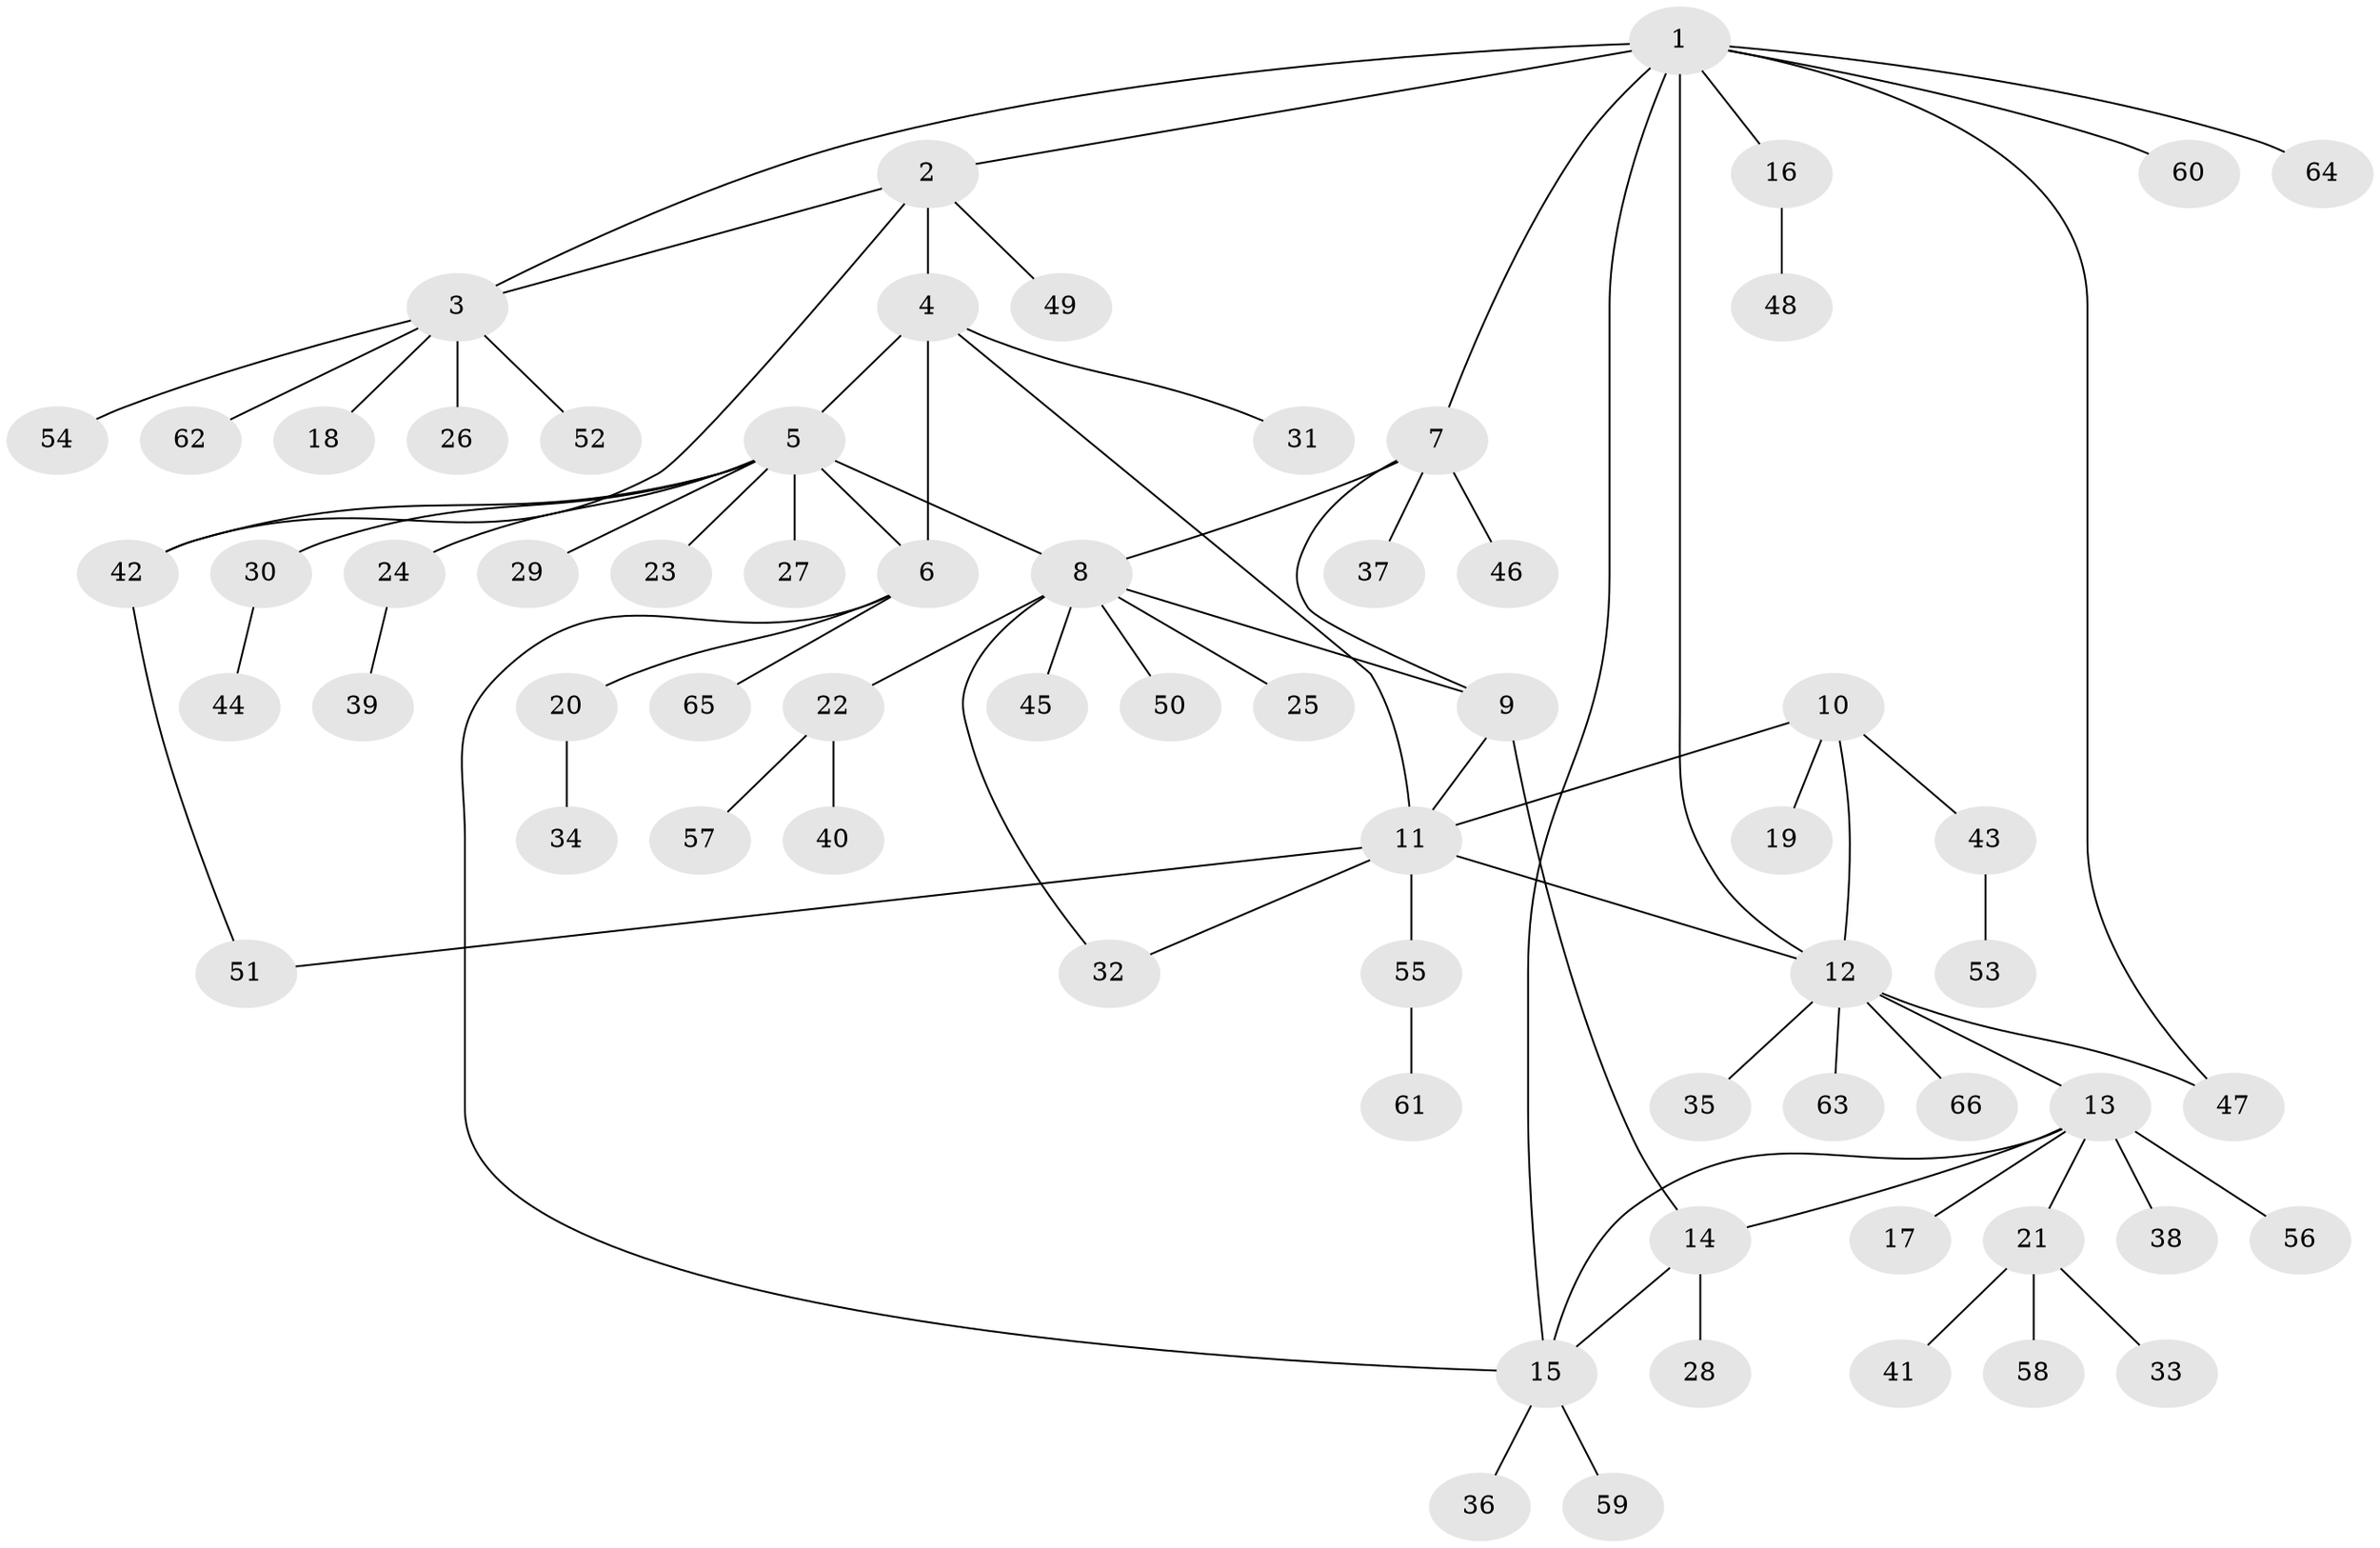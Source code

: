 // coarse degree distribution, {6: 0.05128205128205128, 8: 0.02564102564102564, 5: 0.02564102564102564, 1: 0.8461538461538461, 13: 0.02564102564102564, 11: 0.02564102564102564}
// Generated by graph-tools (version 1.1) at 2025/57/03/04/25 21:57:52]
// undirected, 66 vertices, 80 edges
graph export_dot {
graph [start="1"]
  node [color=gray90,style=filled];
  1;
  2;
  3;
  4;
  5;
  6;
  7;
  8;
  9;
  10;
  11;
  12;
  13;
  14;
  15;
  16;
  17;
  18;
  19;
  20;
  21;
  22;
  23;
  24;
  25;
  26;
  27;
  28;
  29;
  30;
  31;
  32;
  33;
  34;
  35;
  36;
  37;
  38;
  39;
  40;
  41;
  42;
  43;
  44;
  45;
  46;
  47;
  48;
  49;
  50;
  51;
  52;
  53;
  54;
  55;
  56;
  57;
  58;
  59;
  60;
  61;
  62;
  63;
  64;
  65;
  66;
  1 -- 2;
  1 -- 3;
  1 -- 7;
  1 -- 12;
  1 -- 15;
  1 -- 16;
  1 -- 47;
  1 -- 60;
  1 -- 64;
  2 -- 3;
  2 -- 4;
  2 -- 42;
  2 -- 49;
  3 -- 18;
  3 -- 26;
  3 -- 52;
  3 -- 54;
  3 -- 62;
  4 -- 5;
  4 -- 6;
  4 -- 11;
  4 -- 31;
  5 -- 6;
  5 -- 8;
  5 -- 23;
  5 -- 24;
  5 -- 27;
  5 -- 29;
  5 -- 30;
  5 -- 42;
  6 -- 15;
  6 -- 20;
  6 -- 65;
  7 -- 8;
  7 -- 9;
  7 -- 37;
  7 -- 46;
  8 -- 9;
  8 -- 22;
  8 -- 25;
  8 -- 32;
  8 -- 45;
  8 -- 50;
  9 -- 11;
  9 -- 14;
  10 -- 11;
  10 -- 12;
  10 -- 19;
  10 -- 43;
  11 -- 12;
  11 -- 32;
  11 -- 51;
  11 -- 55;
  12 -- 13;
  12 -- 35;
  12 -- 47;
  12 -- 63;
  12 -- 66;
  13 -- 14;
  13 -- 15;
  13 -- 17;
  13 -- 21;
  13 -- 38;
  13 -- 56;
  14 -- 15;
  14 -- 28;
  15 -- 36;
  15 -- 59;
  16 -- 48;
  20 -- 34;
  21 -- 33;
  21 -- 41;
  21 -- 58;
  22 -- 40;
  22 -- 57;
  24 -- 39;
  30 -- 44;
  42 -- 51;
  43 -- 53;
  55 -- 61;
}
